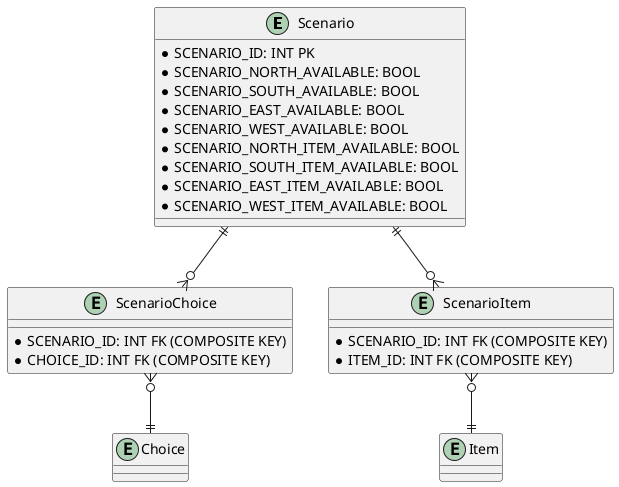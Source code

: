 @startuml

'entity Game
'entity Player

entity Scenario {
    * SCENARIO_ID: INT PK
    * SCENARIO_NORTH_AVAILABLE: BOOL
    * SCENARIO_SOUTH_AVAILABLE: BOOL
    * SCENARIO_EAST_AVAILABLE: BOOL
    * SCENARIO_WEST_AVAILABLE: BOOL
    * SCENARIO_NORTH_ITEM_AVAILABLE: BOOL
    * SCENARIO_SOUTH_ITEM_AVAILABLE: BOOL
    * SCENARIO_EAST_ITEM_AVAILABLE: BOOL
    * SCENARIO_WEST_ITEM_AVAILABLE: BOOL
}

entity ScenarioChoice {
    * SCENARIO_ID: INT FK (COMPOSITE KEY)
    * CHOICE_ID: INT FK (COMPOSITE KEY)
}

entity ScenarioItem {
   * SCENARIO_ID: INT FK (COMPOSITE KEY)
   * ITEM_ID: INT FK (COMPOSITE KEY)
}

entity Choice
entity Item

'Game ||--o{ Player
'Player ||--|| Scenario

Scenario ||--o{ ScenarioChoice
ScenarioChoice }o--|| Choice

Scenario ||--o{ ScenarioItem
ScenarioItem }o--|| Item

@enduml